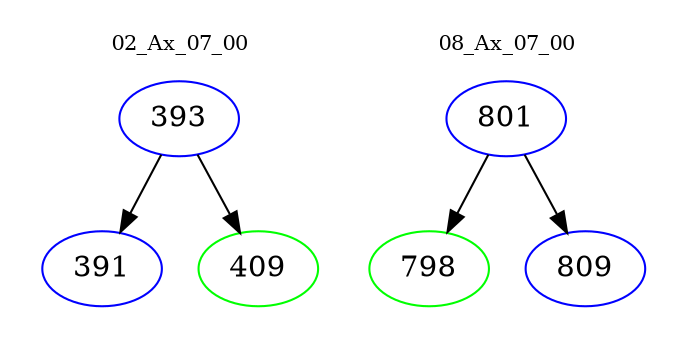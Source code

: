 digraph{
subgraph cluster_0 {
color = white
label = "02_Ax_07_00";
fontsize=10;
T0_393 [label="393", color="blue"]
T0_393 -> T0_391 [color="black"]
T0_391 [label="391", color="blue"]
T0_393 -> T0_409 [color="black"]
T0_409 [label="409", color="green"]
}
subgraph cluster_1 {
color = white
label = "08_Ax_07_00";
fontsize=10;
T1_801 [label="801", color="blue"]
T1_801 -> T1_798 [color="black"]
T1_798 [label="798", color="green"]
T1_801 -> T1_809 [color="black"]
T1_809 [label="809", color="blue"]
}
}
